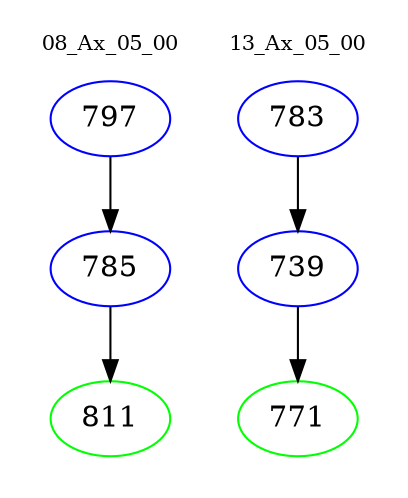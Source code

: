 digraph{
subgraph cluster_0 {
color = white
label = "08_Ax_05_00";
fontsize=10;
T0_797 [label="797", color="blue"]
T0_797 -> T0_785 [color="black"]
T0_785 [label="785", color="blue"]
T0_785 -> T0_811 [color="black"]
T0_811 [label="811", color="green"]
}
subgraph cluster_1 {
color = white
label = "13_Ax_05_00";
fontsize=10;
T1_783 [label="783", color="blue"]
T1_783 -> T1_739 [color="black"]
T1_739 [label="739", color="blue"]
T1_739 -> T1_771 [color="black"]
T1_771 [label="771", color="green"]
}
}

